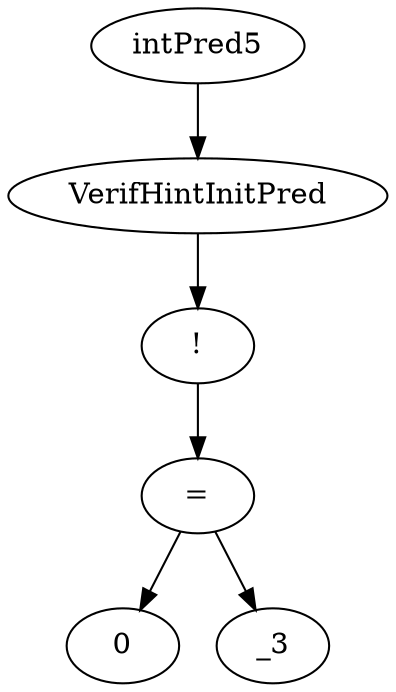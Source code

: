 digraph dag {
0 [label="intPred5"];
1 [label="VerifHintInitPred"];
2 [label="!"];
3 [label="="];
4 [label="0"];
5 [label="_3"];
"0" -> "1"[label=""]
"1" -> "2"[label=""]
"2" -> "3"[label=""]
"3" -> "5"[label=""]
"3" -> "4"[label=""]
}
